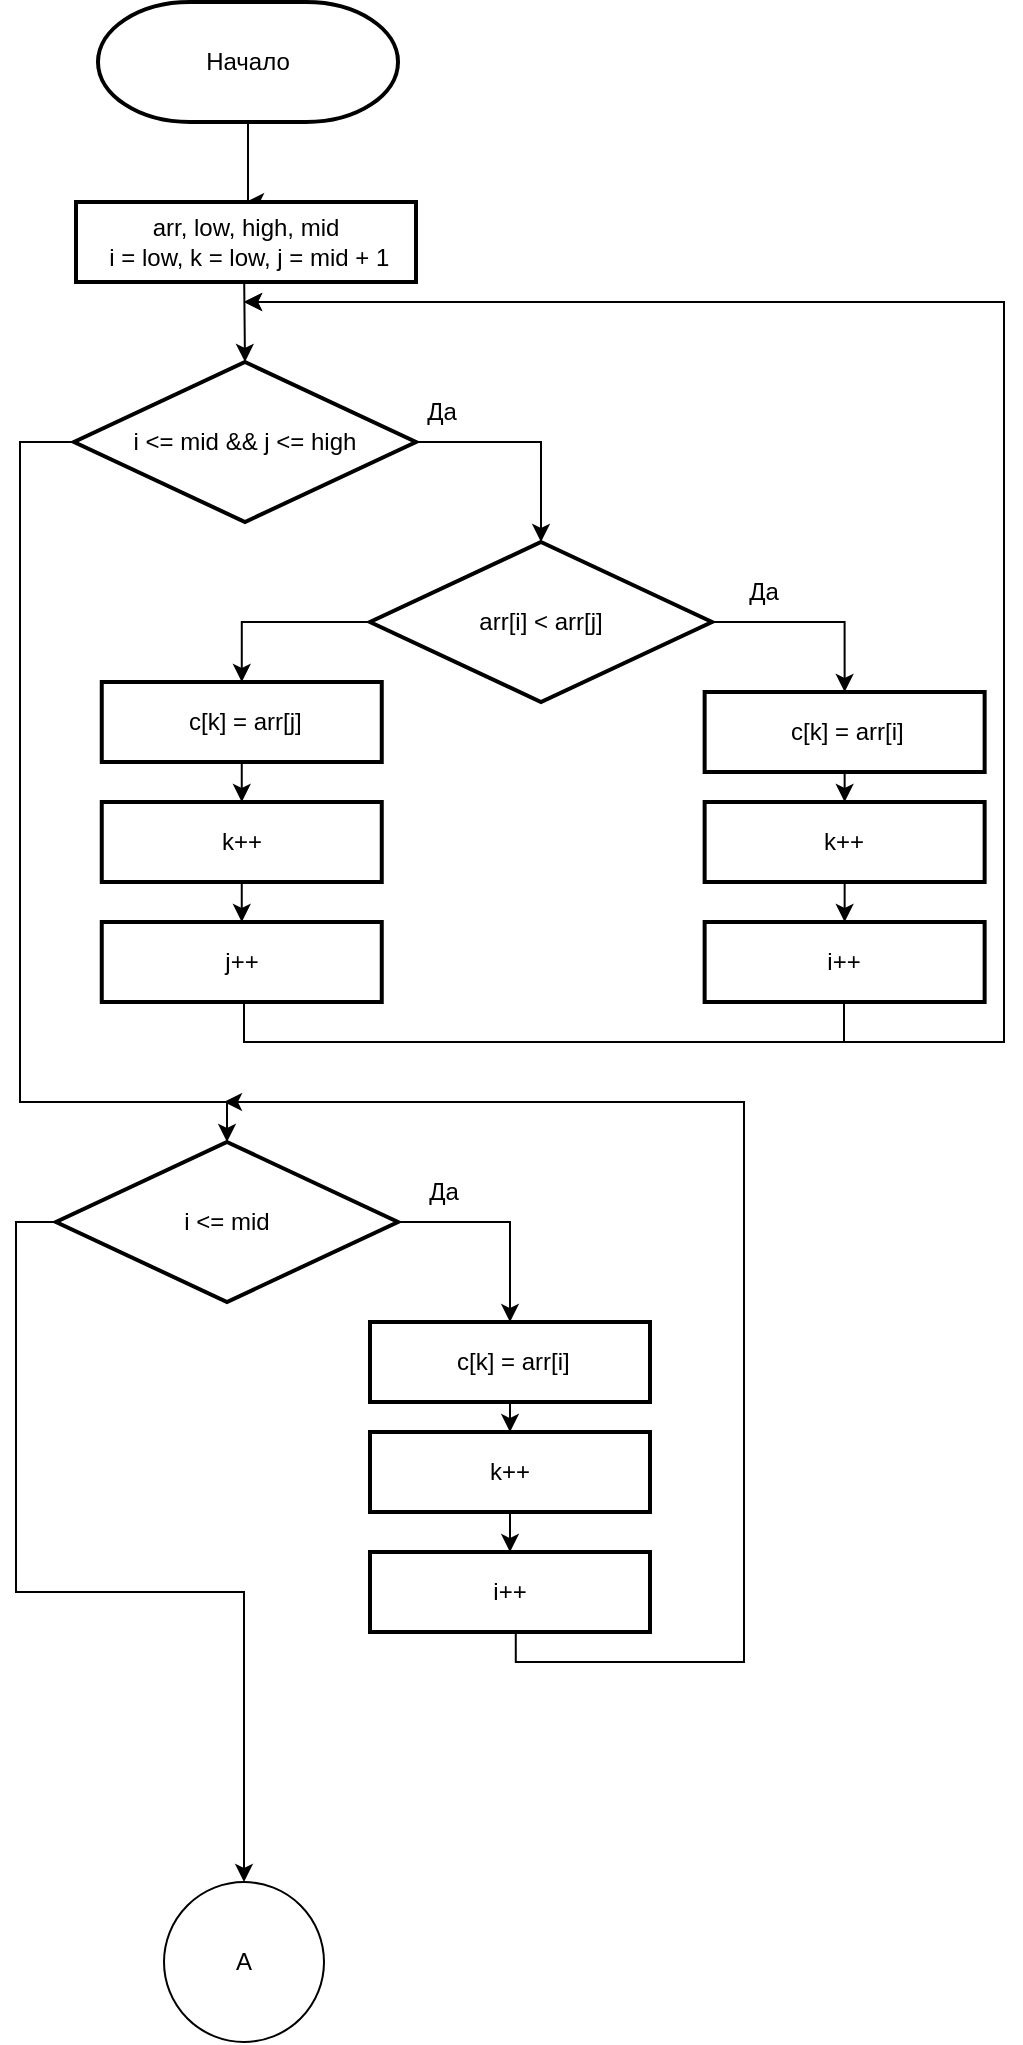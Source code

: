 <mxfile version="20.4.0" type="device"><diagram id="-J9fRnIW2rrrmUL72emE" name="Страница 1"><mxGraphModel dx="1256" dy="851" grid="1" gridSize="10" guides="1" tooltips="1" connect="1" arrows="1" fold="1" page="1" pageScale="1" pageWidth="827" pageHeight="1169" math="0" shadow="0"><root><mxCell id="0"/><mxCell id="1" parent="0"/><mxCell id="bYY1WPjgYYsu4VSY7Fis-1" style="edgeStyle=orthogonalEdgeStyle;rounded=0;orthogonalLoop=1;jettySize=auto;html=1;exitX=0.5;exitY=1;exitDx=0;exitDy=0;exitPerimeter=0;entryX=0.5;entryY=0;entryDx=0;entryDy=0;" parent="1" source="bYY1WPjgYYsu4VSY7Fis-2" target="bYY1WPjgYYsu4VSY7Fis-4" edge="1"><mxGeometry relative="1" as="geometry"><Array as="points"><mxPoint x="422" y="110"/></Array></mxGeometry></mxCell><mxCell id="bYY1WPjgYYsu4VSY7Fis-2" value="Начало" style="strokeWidth=2;html=1;shape=mxgraph.flowchart.terminator;whiteSpace=wrap;" parent="1" vertex="1"><mxGeometry x="347" y="10" width="150" height="60" as="geometry"/></mxCell><mxCell id="bYY1WPjgYYsu4VSY7Fis-3" style="edgeStyle=orthogonalEdgeStyle;rounded=0;orthogonalLoop=1;jettySize=auto;html=1;exitX=0.5;exitY=1;exitDx=0;exitDy=0;entryX=0.5;entryY=0;entryDx=0;entryDy=0;" parent="1" source="bYY1WPjgYYsu4VSY7Fis-4" target="bYY1WPjgYYsu4VSY7Fis-7" edge="1"><mxGeometry relative="1" as="geometry"><Array as="points"><mxPoint x="420" y="140"/><mxPoint x="414" y="140"/></Array></mxGeometry></mxCell><mxCell id="bYY1WPjgYYsu4VSY7Fis-4" value="arr, low, high, mid&lt;br&gt;&lt;div&gt;&amp;nbsp;i = low,&amp;nbsp;&lt;span style=&quot;background-color: initial;&quot;&gt;k = low,&amp;nbsp;&lt;/span&gt;&lt;span style=&quot;background-color: initial;&quot;&gt;j = mid + 1&lt;/span&gt;&lt;/div&gt;" style="rounded=0;whiteSpace=wrap;html=1;absoluteArcSize=1;arcSize=14;strokeWidth=2;" parent="1" vertex="1"><mxGeometry x="336" y="110" width="170" height="40" as="geometry"/></mxCell><mxCell id="bYY1WPjgYYsu4VSY7Fis-5" style="edgeStyle=orthogonalEdgeStyle;rounded=0;orthogonalLoop=1;jettySize=auto;html=1;exitX=0;exitY=0.5;exitDx=0;exitDy=0;entryX=0.5;entryY=0;entryDx=0;entryDy=0;" parent="1" source="bYY1WPjgYYsu4VSY7Fis-7" target="bYY1WPjgYYsu4VSY7Fis-25" edge="1"><mxGeometry relative="1" as="geometry"><Array as="points"><mxPoint x="308" y="230"/><mxPoint x="308" y="560"/><mxPoint x="412" y="560"/></Array></mxGeometry></mxCell><mxCell id="bYY1WPjgYYsu4VSY7Fis-6" style="edgeStyle=orthogonalEdgeStyle;rounded=0;orthogonalLoop=1;jettySize=auto;html=1;exitX=1;exitY=0.5;exitDx=0;exitDy=0;entryX=0.5;entryY=0;entryDx=0;entryDy=0;" parent="1" source="bYY1WPjgYYsu4VSY7Fis-7" target="bYY1WPjgYYsu4VSY7Fis-10" edge="1"><mxGeometry relative="1" as="geometry"/></mxCell><mxCell id="bYY1WPjgYYsu4VSY7Fis-7" value="i &amp;lt;= mid &amp;amp;&amp;amp; j &amp;lt;= high" style="rhombus;whiteSpace=wrap;html=1;strokeWidth=2;" parent="1" vertex="1"><mxGeometry x="335" y="190" width="171" height="80" as="geometry"/></mxCell><mxCell id="bYY1WPjgYYsu4VSY7Fis-8" style="edgeStyle=orthogonalEdgeStyle;rounded=0;orthogonalLoop=1;jettySize=auto;html=1;exitX=1;exitY=0.5;exitDx=0;exitDy=0;entryX=0.5;entryY=0;entryDx=0;entryDy=0;" parent="1" source="bYY1WPjgYYsu4VSY7Fis-10" target="ypgU8iZB8nX1x1WWiOON-6" edge="1"><mxGeometry relative="1" as="geometry"><mxPoint x="720" y="380" as="targetPoint"/></mxGeometry></mxCell><mxCell id="bYY1WPjgYYsu4VSY7Fis-9" style="edgeStyle=orthogonalEdgeStyle;rounded=0;orthogonalLoop=1;jettySize=auto;html=1;exitX=0;exitY=0.5;exitDx=0;exitDy=0;entryX=0.5;entryY=0;entryDx=0;entryDy=0;" parent="1" source="bYY1WPjgYYsu4VSY7Fis-10" target="bYY1WPjgYYsu4VSY7Fis-18" edge="1"><mxGeometry relative="1" as="geometry"/></mxCell><mxCell id="bYY1WPjgYYsu4VSY7Fis-10" value="arr[i] &amp;lt; arr[j]" style="rhombus;whiteSpace=wrap;html=1;strokeWidth=2;" parent="1" vertex="1"><mxGeometry x="483" y="280" width="171" height="80" as="geometry"/></mxCell><mxCell id="bYY1WPjgYYsu4VSY7Fis-15" style="edgeStyle=orthogonalEdgeStyle;rounded=0;orthogonalLoop=1;jettySize=auto;html=1;exitX=0.5;exitY=1;exitDx=0;exitDy=0;" parent="1" edge="1"><mxGeometry relative="1" as="geometry"><mxPoint x="410" y="560" as="targetPoint"/><Array as="points"><mxPoint x="556" y="840"/><mxPoint x="670" y="840"/><mxPoint x="670" y="560"/></Array><mxPoint x="555.88" y="820" as="sourcePoint"/></mxGeometry></mxCell><mxCell id="ypgU8iZB8nX1x1WWiOON-4" style="edgeStyle=none;rounded=0;orthogonalLoop=1;jettySize=auto;html=1;exitX=0.5;exitY=1;exitDx=0;exitDy=0;entryX=0.5;entryY=0;entryDx=0;entryDy=0;" edge="1" parent="1" source="bYY1WPjgYYsu4VSY7Fis-18" target="ypgU8iZB8nX1x1WWiOON-1"><mxGeometry relative="1" as="geometry"/></mxCell><mxCell id="bYY1WPjgYYsu4VSY7Fis-18" value="&amp;nbsp;c[k] = arr[j]" style="rounded=0;whiteSpace=wrap;html=1;absoluteArcSize=1;arcSize=14;strokeWidth=2;" parent="1" vertex="1"><mxGeometry x="348.88" y="350" width="140" height="40" as="geometry"/></mxCell><mxCell id="bYY1WPjgYYsu4VSY7Fis-21" style="edgeStyle=orthogonalEdgeStyle;rounded=0;orthogonalLoop=1;jettySize=auto;html=1;exitX=0.5;exitY=1;exitDx=0;exitDy=0;" parent="1" edge="1"><mxGeometry relative="1" as="geometry"><mxPoint x="420" y="160" as="targetPoint"/><Array as="points"><mxPoint x="420" y="530"/><mxPoint x="800" y="530"/><mxPoint x="800" y="160"/></Array><mxPoint x="420" y="510" as="sourcePoint"/></mxGeometry></mxCell><mxCell id="bYY1WPjgYYsu4VSY7Fis-23" style="edgeStyle=orthogonalEdgeStyle;rounded=0;orthogonalLoop=1;jettySize=auto;html=1;exitX=1;exitY=0.5;exitDx=0;exitDy=0;entryX=0.5;entryY=0;entryDx=0;entryDy=0;" parent="1" source="bYY1WPjgYYsu4VSY7Fis-25" target="ypgU8iZB8nX1x1WWiOON-11" edge="1"><mxGeometry relative="1" as="geometry"><mxPoint x="555.88" y="690" as="targetPoint"/></mxGeometry></mxCell><mxCell id="bYY1WPjgYYsu4VSY7Fis-24" style="edgeStyle=orthogonalEdgeStyle;rounded=0;orthogonalLoop=1;jettySize=auto;html=1;exitX=0;exitY=0.5;exitDx=0;exitDy=0;entryX=0.5;entryY=0;entryDx=0;entryDy=0;" parent="1" source="bYY1WPjgYYsu4VSY7Fis-25" target="bYY1WPjgYYsu4VSY7Fis-32" edge="1"><mxGeometry relative="1" as="geometry"/></mxCell><mxCell id="bYY1WPjgYYsu4VSY7Fis-25" value="i &amp;lt;= mid" style="rhombus;whiteSpace=wrap;html=1;strokeWidth=2;" parent="1" vertex="1"><mxGeometry x="326" y="580" width="171" height="80" as="geometry"/></mxCell><mxCell id="bYY1WPjgYYsu4VSY7Fis-30" style="edgeStyle=orthogonalEdgeStyle;rounded=0;orthogonalLoop=1;jettySize=auto;html=1;exitX=0.5;exitY=1;exitDx=0;exitDy=0;" parent="1" edge="1"><mxGeometry relative="1" as="geometry"><mxPoint x="420" y="160" as="targetPoint"/><Array as="points"><mxPoint x="720" y="530"/><mxPoint x="800" y="530"/><mxPoint x="800" y="160"/></Array><mxPoint x="720" y="510" as="sourcePoint"/></mxGeometry></mxCell><mxCell id="bYY1WPjgYYsu4VSY7Fis-32" value="А" style="ellipse;whiteSpace=wrap;html=1;aspect=fixed;" parent="1" vertex="1"><mxGeometry x="380" y="950" width="80" height="80" as="geometry"/></mxCell><mxCell id="bYY1WPjgYYsu4VSY7Fis-33" value="Да" style="text;html=1;strokeColor=none;fillColor=none;align=center;verticalAlign=middle;whiteSpace=wrap;rounded=0;" parent="1" vertex="1"><mxGeometry x="490.32" y="590" width="60" height="30" as="geometry"/></mxCell><mxCell id="bYY1WPjgYYsu4VSY7Fis-34" value="Да" style="text;html=1;strokeColor=none;fillColor=none;align=center;verticalAlign=middle;whiteSpace=wrap;rounded=0;" parent="1" vertex="1"><mxGeometry x="650.32" y="290" width="60" height="30" as="geometry"/></mxCell><mxCell id="bYY1WPjgYYsu4VSY7Fis-35" value="Да" style="text;html=1;strokeColor=none;fillColor=none;align=center;verticalAlign=middle;whiteSpace=wrap;rounded=0;" parent="1" vertex="1"><mxGeometry x="488.88" y="200" width="60" height="30" as="geometry"/></mxCell><mxCell id="ypgU8iZB8nX1x1WWiOON-3" style="edgeStyle=none;rounded=0;orthogonalLoop=1;jettySize=auto;html=1;exitX=0.5;exitY=1;exitDx=0;exitDy=0;entryX=0.5;entryY=0;entryDx=0;entryDy=0;" edge="1" parent="1" source="ypgU8iZB8nX1x1WWiOON-1" target="ypgU8iZB8nX1x1WWiOON-2"><mxGeometry relative="1" as="geometry"/></mxCell><mxCell id="ypgU8iZB8nX1x1WWiOON-1" value="k++" style="rounded=0;whiteSpace=wrap;html=1;absoluteArcSize=1;arcSize=14;strokeWidth=2;" vertex="1" parent="1"><mxGeometry x="348.88" y="410" width="140" height="40" as="geometry"/></mxCell><mxCell id="ypgU8iZB8nX1x1WWiOON-2" value="j++" style="rounded=0;whiteSpace=wrap;html=1;absoluteArcSize=1;arcSize=14;strokeWidth=2;" vertex="1" parent="1"><mxGeometry x="348.88" y="470" width="140" height="40" as="geometry"/></mxCell><mxCell id="ypgU8iZB8nX1x1WWiOON-5" style="edgeStyle=none;rounded=0;orthogonalLoop=1;jettySize=auto;html=1;exitX=0.5;exitY=1;exitDx=0;exitDy=0;entryX=0.5;entryY=0;entryDx=0;entryDy=0;" edge="1" parent="1" source="ypgU8iZB8nX1x1WWiOON-6" target="ypgU8iZB8nX1x1WWiOON-8"><mxGeometry relative="1" as="geometry"/></mxCell><mxCell id="ypgU8iZB8nX1x1WWiOON-6" value="&amp;nbsp;c[k] = arr[i]" style="rounded=0;whiteSpace=wrap;html=1;absoluteArcSize=1;arcSize=14;strokeWidth=2;" vertex="1" parent="1"><mxGeometry x="650.32" y="355" width="140" height="40" as="geometry"/></mxCell><mxCell id="ypgU8iZB8nX1x1WWiOON-7" style="edgeStyle=none;rounded=0;orthogonalLoop=1;jettySize=auto;html=1;exitX=0.5;exitY=1;exitDx=0;exitDy=0;entryX=0.5;entryY=0;entryDx=0;entryDy=0;" edge="1" parent="1" source="ypgU8iZB8nX1x1WWiOON-8" target="ypgU8iZB8nX1x1WWiOON-9"><mxGeometry relative="1" as="geometry"/></mxCell><mxCell id="ypgU8iZB8nX1x1WWiOON-8" value="k++" style="rounded=0;whiteSpace=wrap;html=1;absoluteArcSize=1;arcSize=14;strokeWidth=2;" vertex="1" parent="1"><mxGeometry x="650.32" y="410" width="140" height="40" as="geometry"/></mxCell><mxCell id="ypgU8iZB8nX1x1WWiOON-9" value="i++" style="rounded=0;whiteSpace=wrap;html=1;absoluteArcSize=1;arcSize=14;strokeWidth=2;" vertex="1" parent="1"><mxGeometry x="650.32" y="470" width="140" height="40" as="geometry"/></mxCell><mxCell id="ypgU8iZB8nX1x1WWiOON-10" style="edgeStyle=none;rounded=0;orthogonalLoop=1;jettySize=auto;html=1;exitX=0.5;exitY=1;exitDx=0;exitDy=0;entryX=0.5;entryY=0;entryDx=0;entryDy=0;" edge="1" parent="1" source="ypgU8iZB8nX1x1WWiOON-11" target="ypgU8iZB8nX1x1WWiOON-13"><mxGeometry relative="1" as="geometry"/></mxCell><mxCell id="ypgU8iZB8nX1x1WWiOON-11" value="&amp;nbsp;c[k] = arr[i]" style="rounded=0;whiteSpace=wrap;html=1;absoluteArcSize=1;arcSize=14;strokeWidth=2;" vertex="1" parent="1"><mxGeometry x="483" y="670" width="140" height="40" as="geometry"/></mxCell><mxCell id="ypgU8iZB8nX1x1WWiOON-12" style="edgeStyle=none;rounded=0;orthogonalLoop=1;jettySize=auto;html=1;exitX=0.5;exitY=1;exitDx=0;exitDy=0;entryX=0.5;entryY=0;entryDx=0;entryDy=0;" edge="1" parent="1" source="ypgU8iZB8nX1x1WWiOON-13" target="ypgU8iZB8nX1x1WWiOON-14"><mxGeometry relative="1" as="geometry"/></mxCell><mxCell id="ypgU8iZB8nX1x1WWiOON-13" value="k++" style="rounded=0;whiteSpace=wrap;html=1;absoluteArcSize=1;arcSize=14;strokeWidth=2;" vertex="1" parent="1"><mxGeometry x="483" y="725" width="140" height="40" as="geometry"/></mxCell><mxCell id="ypgU8iZB8nX1x1WWiOON-14" value="i++" style="rounded=0;whiteSpace=wrap;html=1;absoluteArcSize=1;arcSize=14;strokeWidth=2;" vertex="1" parent="1"><mxGeometry x="483" y="785" width="140" height="40" as="geometry"/></mxCell></root></mxGraphModel></diagram></mxfile>